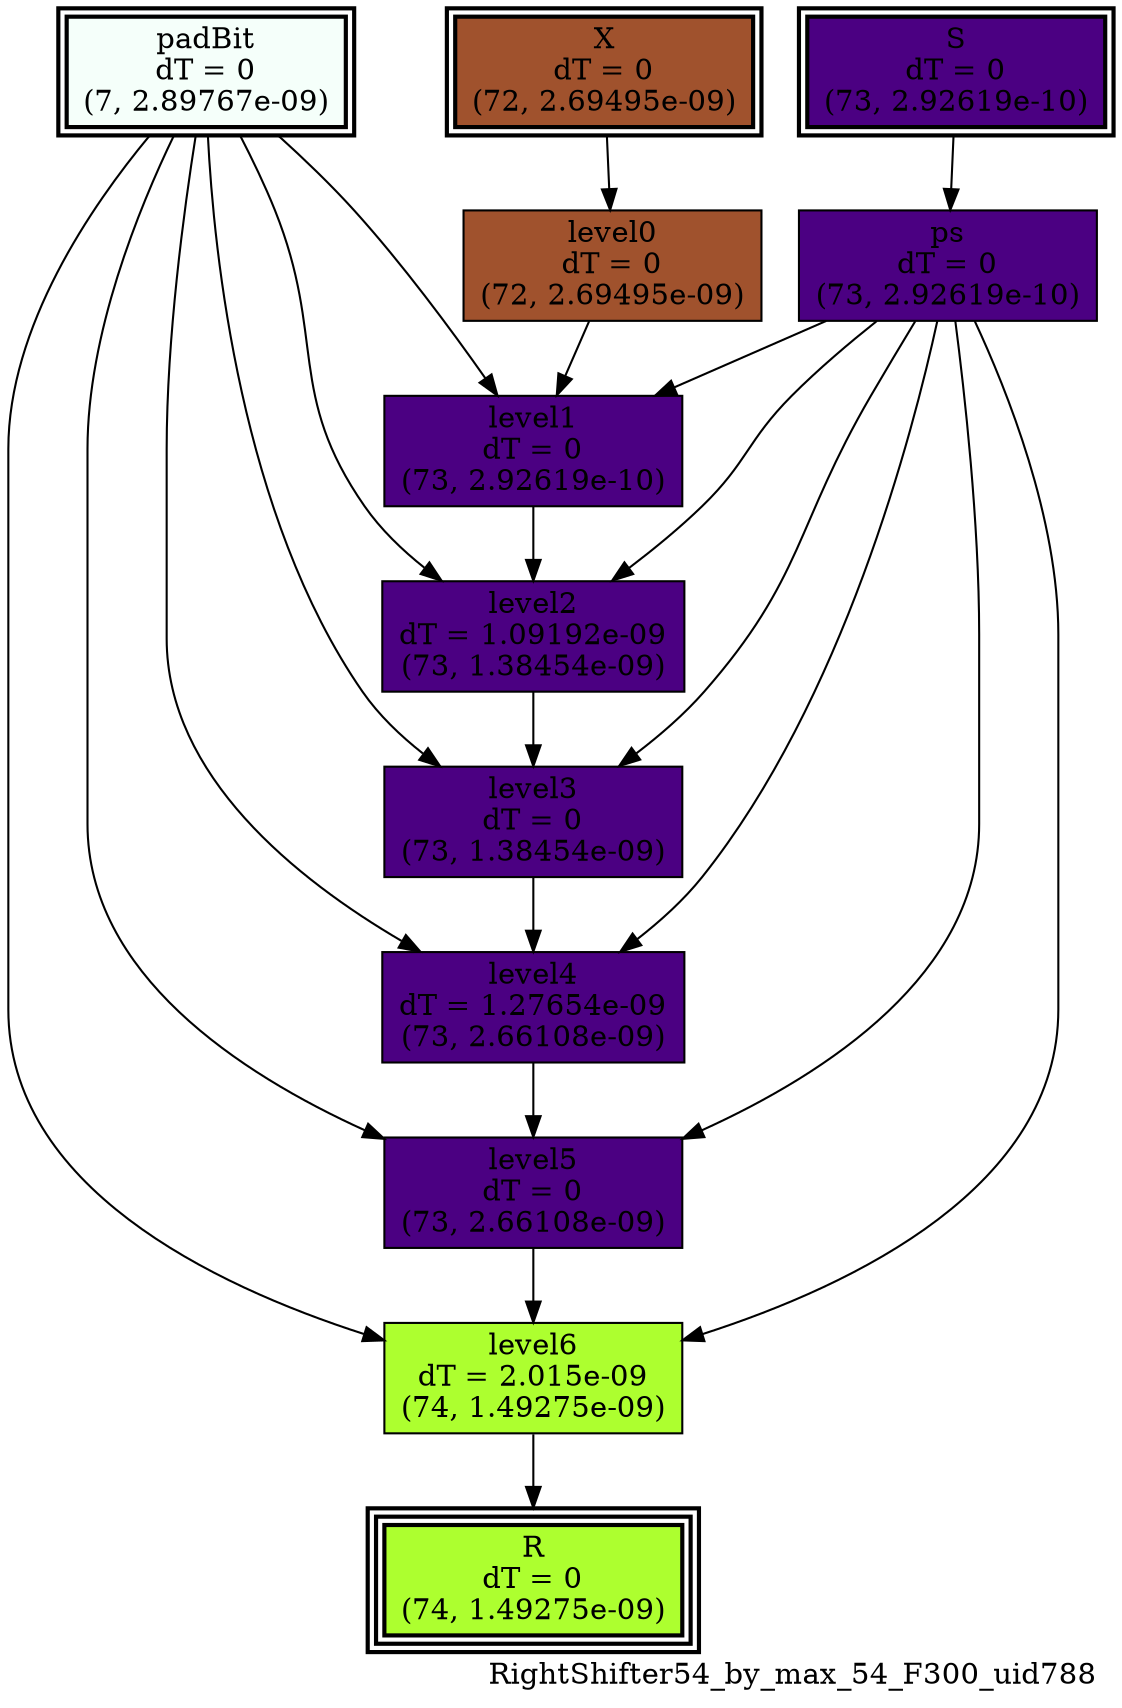 digraph RightShifter54_by_max_54_F300_uid788
{
	//graph drawing options
	label=RightShifter54_by_max_54_F300_uid788;
	labelloc=bottom;
	labeljust=right;
	ratio=auto;
	nodesep=0.25;
	ranksep=0.5;

	//input/output signals of operator RightShifter54_by_max_54_F300_uid788
	X__RightShifter54_by_max_54_F300_uid788 [ label="X\ndT = 0\n(72, 2.69495e-09)", shape=box, color=black, style="bold, filled", fillcolor=sienna, peripheries=2 ];
	S__RightShifter54_by_max_54_F300_uid788 [ label="S\ndT = 0\n(73, 2.92619e-10)", shape=box, color=black, style="bold, filled", fillcolor=indigo, peripheries=2 ];
	padBit__RightShifter54_by_max_54_F300_uid788 [ label="padBit\ndT = 0\n(7, 2.89767e-09)", shape=box, color=black, style="bold, filled", fillcolor=mintcream, peripheries=2 ];
	R__RightShifter54_by_max_54_F300_uid788 [ label="R\ndT = 0\n(74, 1.49275e-09)", shape=box, color=black, style="bold, filled", fillcolor=greenyellow, peripheries=3 ];
	{rank=same X__RightShifter54_by_max_54_F300_uid788, S__RightShifter54_by_max_54_F300_uid788, padBit__RightShifter54_by_max_54_F300_uid788};
	{rank=same R__RightShifter54_by_max_54_F300_uid788};
	//internal signals of operator RightShifter54_by_max_54_F300_uid788
	ps__RightShifter54_by_max_54_F300_uid788 [ label="ps\ndT = 0\n(73, 2.92619e-10)", shape=box, color=black, style=filled, fillcolor=indigo, peripheries=1 ];
	level0__RightShifter54_by_max_54_F300_uid788 [ label="level0\ndT = 0\n(72, 2.69495e-09)", shape=box, color=black, style=filled, fillcolor=sienna, peripheries=1 ];
	level1__RightShifter54_by_max_54_F300_uid788 [ label="level1\ndT = 0\n(73, 2.92619e-10)", shape=box, color=black, style=filled, fillcolor=indigo, peripheries=1 ];
	level2__RightShifter54_by_max_54_F300_uid788 [ label="level2\ndT = 1.09192e-09\n(73, 1.38454e-09)", shape=box, color=black, style=filled, fillcolor=indigo, peripheries=1 ];
	level3__RightShifter54_by_max_54_F300_uid788 [ label="level3\ndT = 0\n(73, 1.38454e-09)", shape=box, color=black, style=filled, fillcolor=indigo, peripheries=1 ];
	level4__RightShifter54_by_max_54_F300_uid788 [ label="level4\ndT = 1.27654e-09\n(73, 2.66108e-09)", shape=box, color=black, style=filled, fillcolor=indigo, peripheries=1 ];
	level5__RightShifter54_by_max_54_F300_uid788 [ label="level5\ndT = 0\n(73, 2.66108e-09)", shape=box, color=black, style=filled, fillcolor=indigo, peripheries=1 ];
	level6__RightShifter54_by_max_54_F300_uid788 [ label="level6\ndT = 2.015e-09\n(74, 1.49275e-09)", shape=box, color=black, style=filled, fillcolor=greenyellow, peripheries=1 ];

	//subcomponents of operator RightShifter54_by_max_54_F300_uid788

	//input and internal signal connections of operator RightShifter54_by_max_54_F300_uid788
	X__RightShifter54_by_max_54_F300_uid788 -> level0__RightShifter54_by_max_54_F300_uid788 [ arrowhead=normal, arrowsize=1.0, arrowtail=normal, color=black, dir=forward  ];
	S__RightShifter54_by_max_54_F300_uid788 -> ps__RightShifter54_by_max_54_F300_uid788 [ arrowhead=normal, arrowsize=1.0, arrowtail=normal, color=black, dir=forward  ];
	padBit__RightShifter54_by_max_54_F300_uid788 -> level1__RightShifter54_by_max_54_F300_uid788 [ arrowhead=normal, arrowsize=1.0, arrowtail=normal, color=black, dir=forward  ];
	padBit__RightShifter54_by_max_54_F300_uid788 -> level2__RightShifter54_by_max_54_F300_uid788 [ arrowhead=normal, arrowsize=1.0, arrowtail=normal, color=black, dir=forward  ];
	padBit__RightShifter54_by_max_54_F300_uid788 -> level3__RightShifter54_by_max_54_F300_uid788 [ arrowhead=normal, arrowsize=1.0, arrowtail=normal, color=black, dir=forward  ];
	padBit__RightShifter54_by_max_54_F300_uid788 -> level4__RightShifter54_by_max_54_F300_uid788 [ arrowhead=normal, arrowsize=1.0, arrowtail=normal, color=black, dir=forward  ];
	padBit__RightShifter54_by_max_54_F300_uid788 -> level5__RightShifter54_by_max_54_F300_uid788 [ arrowhead=normal, arrowsize=1.0, arrowtail=normal, color=black, dir=forward  ];
	padBit__RightShifter54_by_max_54_F300_uid788 -> level6__RightShifter54_by_max_54_F300_uid788 [ arrowhead=normal, arrowsize=1.0, arrowtail=normal, color=black, dir=forward  ];
	ps__RightShifter54_by_max_54_F300_uid788 -> level1__RightShifter54_by_max_54_F300_uid788 [ arrowhead=normal, arrowsize=1.0, arrowtail=normal, color=black, dir=forward  ];
	ps__RightShifter54_by_max_54_F300_uid788 -> level2__RightShifter54_by_max_54_F300_uid788 [ arrowhead=normal, arrowsize=1.0, arrowtail=normal, color=black, dir=forward  ];
	ps__RightShifter54_by_max_54_F300_uid788 -> level3__RightShifter54_by_max_54_F300_uid788 [ arrowhead=normal, arrowsize=1.0, arrowtail=normal, color=black, dir=forward  ];
	ps__RightShifter54_by_max_54_F300_uid788 -> level4__RightShifter54_by_max_54_F300_uid788 [ arrowhead=normal, arrowsize=1.0, arrowtail=normal, color=black, dir=forward  ];
	ps__RightShifter54_by_max_54_F300_uid788 -> level5__RightShifter54_by_max_54_F300_uid788 [ arrowhead=normal, arrowsize=1.0, arrowtail=normal, color=black, dir=forward  ];
	ps__RightShifter54_by_max_54_F300_uid788 -> level6__RightShifter54_by_max_54_F300_uid788 [ arrowhead=normal, arrowsize=1.0, arrowtail=normal, color=black, dir=forward  ];
	level0__RightShifter54_by_max_54_F300_uid788 -> level1__RightShifter54_by_max_54_F300_uid788 [ arrowhead=normal, arrowsize=1.0, arrowtail=normal, color=black, dir=forward  ];
	level1__RightShifter54_by_max_54_F300_uid788 -> level2__RightShifter54_by_max_54_F300_uid788 [ arrowhead=normal, arrowsize=1.0, arrowtail=normal, color=black, dir=forward  ];
	level2__RightShifter54_by_max_54_F300_uid788 -> level3__RightShifter54_by_max_54_F300_uid788 [ arrowhead=normal, arrowsize=1.0, arrowtail=normal, color=black, dir=forward  ];
	level3__RightShifter54_by_max_54_F300_uid788 -> level4__RightShifter54_by_max_54_F300_uid788 [ arrowhead=normal, arrowsize=1.0, arrowtail=normal, color=black, dir=forward  ];
	level4__RightShifter54_by_max_54_F300_uid788 -> level5__RightShifter54_by_max_54_F300_uid788 [ arrowhead=normal, arrowsize=1.0, arrowtail=normal, color=black, dir=forward  ];
	level5__RightShifter54_by_max_54_F300_uid788 -> level6__RightShifter54_by_max_54_F300_uid788 [ arrowhead=normal, arrowsize=1.0, arrowtail=normal, color=black, dir=forward  ];
	level6__RightShifter54_by_max_54_F300_uid788 -> R__RightShifter54_by_max_54_F300_uid788 [ arrowhead=normal, arrowsize=1.0, arrowtail=normal, color=black, dir=forward  ];
}

